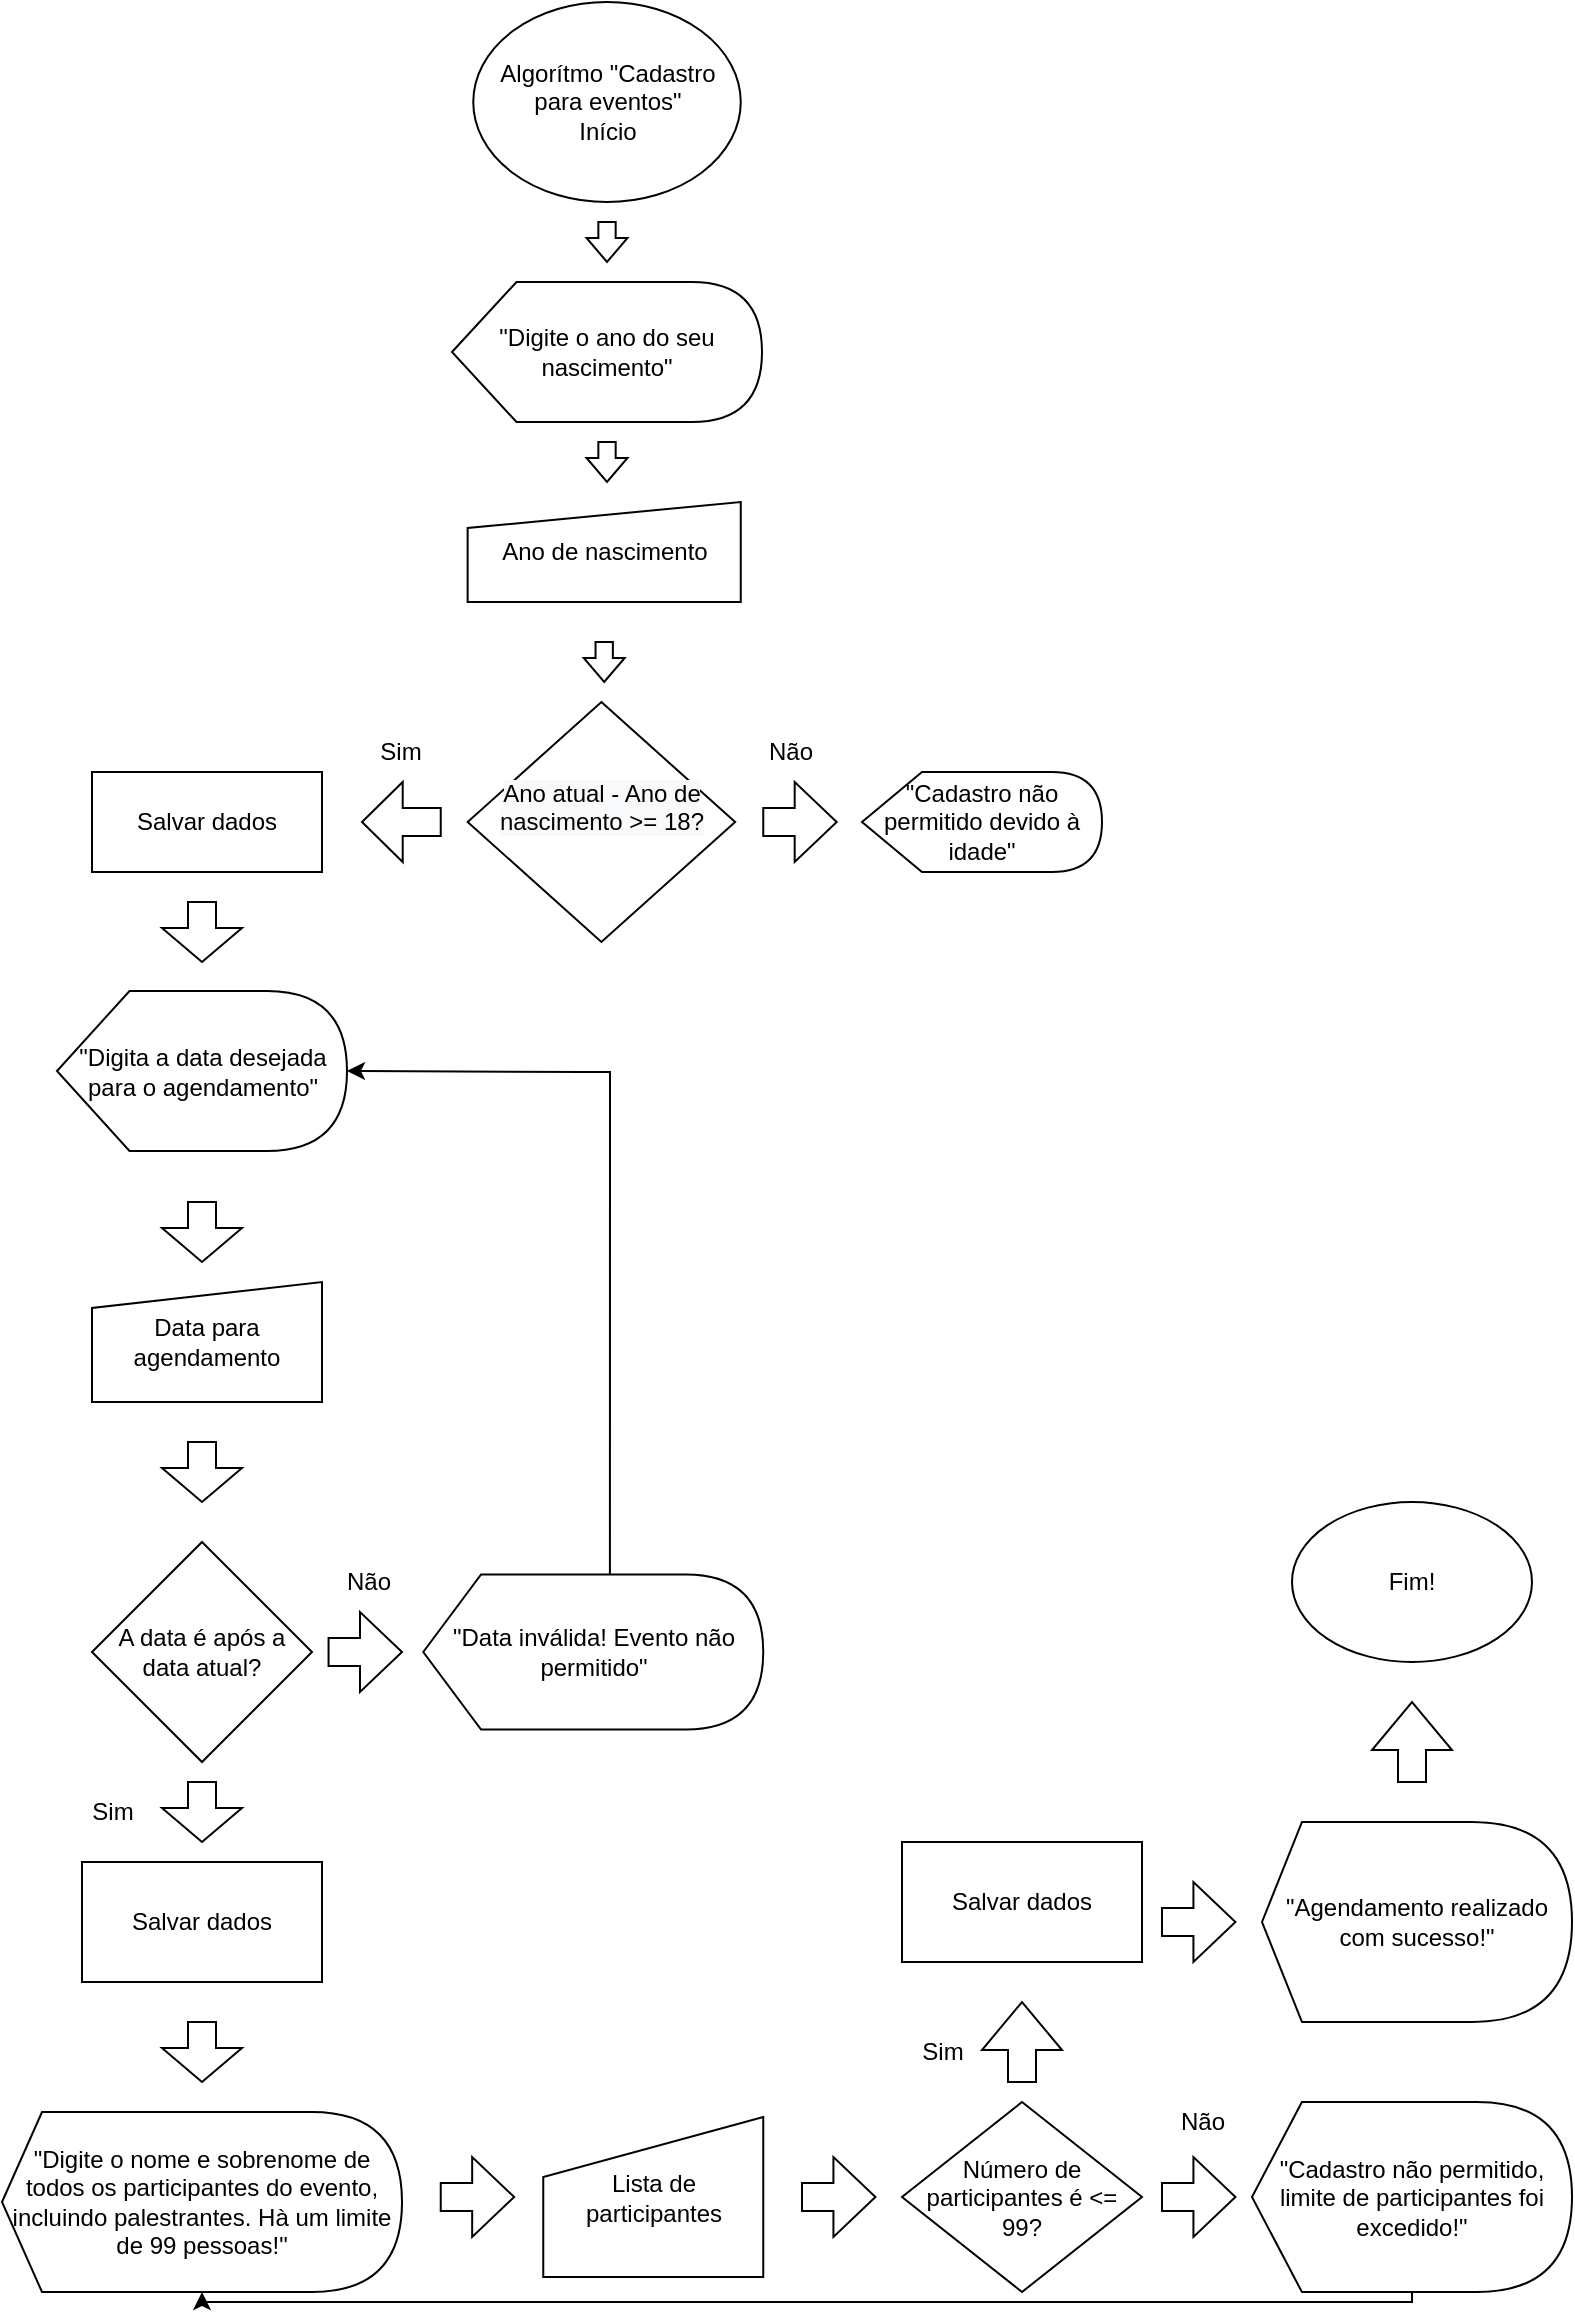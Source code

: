 <mxfile version="19.0.3" type="device"><diagram id="1z86gb_-LCKWiNH7kVMA" name="Página-1"><mxGraphModel dx="868" dy="545" grid="1" gridSize="10" guides="1" tooltips="1" connect="1" arrows="1" fold="1" page="1" pageScale="1" pageWidth="827" pageHeight="1169" math="0" shadow="0"><root><mxCell id="0"/><mxCell id="1" parent="0"/><mxCell id="5g60vay3fehI1ZVgD2yH-1" value="Algorítmo &quot;Cadastro para eventos&quot;&lt;br&gt;Início" style="ellipse;whiteSpace=wrap;html=1;" parent="1" vertex="1"><mxGeometry x="255.63" y="10" width="133.75" height="100" as="geometry"/></mxCell><mxCell id="5g60vay3fehI1ZVgD2yH-2" value="&quot;Digite o ano do seu nascimento&quot;" style="shape=display;whiteSpace=wrap;html=1;size=0.208;" parent="1" vertex="1"><mxGeometry x="245" y="150" width="155" height="70" as="geometry"/></mxCell><mxCell id="5g60vay3fehI1ZVgD2yH-4" value="&#10;&lt;span style=&quot;color: rgb(0, 0, 0); font-family: Helvetica; font-size: 12px; font-style: normal; font-variant-ligatures: normal; font-variant-caps: normal; font-weight: 400; letter-spacing: normal; orphans: 2; text-align: center; text-indent: 0px; text-transform: none; widows: 2; word-spacing: 0px; -webkit-text-stroke-width: 0px; background-color: rgb(248, 249, 250); text-decoration-thickness: initial; text-decoration-style: initial; text-decoration-color: initial; float: none; display: inline !important;&quot;&gt;Ano atual - Ano de nascimento &amp;gt;= 18?&lt;/span&gt;&#10;&#10;" style="rhombus;whiteSpace=wrap;html=1;" parent="1" vertex="1"><mxGeometry x="252.82" y="360" width="133.75" height="120" as="geometry"/></mxCell><mxCell id="5g60vay3fehI1ZVgD2yH-7" value="&quot;Cadastro não permitido devido à idade&quot;" style="shape=display;whiteSpace=wrap;html=1;" parent="1" vertex="1"><mxGeometry x="450" y="395" width="120" height="50" as="geometry"/></mxCell><mxCell id="vQWnan57TL11wCEPsFWg-5" value="Salvar dados" style="rounded=0;whiteSpace=wrap;html=1;" vertex="1" parent="1"><mxGeometry x="65" y="395" width="115" height="50" as="geometry"/></mxCell><mxCell id="vQWnan57TL11wCEPsFWg-7" value="Ano de nascimento" style="shape=manualInput;whiteSpace=wrap;html=1;size=13;" vertex="1" parent="1"><mxGeometry x="252.82" y="260" width="136.56" height="50" as="geometry"/></mxCell><mxCell id="vQWnan57TL11wCEPsFWg-8" value="&quot;Digita a data desejada para o agendamento&quot;" style="shape=display;whiteSpace=wrap;html=1;" vertex="1" parent="1"><mxGeometry x="47.5" y="504.5" width="145" height="80" as="geometry"/></mxCell><mxCell id="vQWnan57TL11wCEPsFWg-9" value="Data para agendamento" style="shape=manualInput;whiteSpace=wrap;html=1;size=13;" vertex="1" parent="1"><mxGeometry x="65" y="650" width="115" height="60" as="geometry"/></mxCell><mxCell id="vQWnan57TL11wCEPsFWg-10" value="A data é após a data atual?" style="rhombus;whiteSpace=wrap;html=1;" vertex="1" parent="1"><mxGeometry x="65" y="780" width="110" height="110" as="geometry"/></mxCell><mxCell id="vQWnan57TL11wCEPsFWg-11" value="&quot;Data inválida! Evento não permitido&quot;" style="shape=display;whiteSpace=wrap;html=1;size=0.17;" vertex="1" parent="1"><mxGeometry x="230.63" y="796.25" width="170" height="77.5" as="geometry"/></mxCell><mxCell id="vQWnan57TL11wCEPsFWg-12" value="Salvar dados" style="rounded=0;whiteSpace=wrap;html=1;" vertex="1" parent="1"><mxGeometry x="60" y="940" width="120" height="60" as="geometry"/></mxCell><mxCell id="vQWnan57TL11wCEPsFWg-13" value="&quot;Digite o nome e sobrenome de todos os participantes do evento, incluindo palestrantes. Hà um limite de 99 pessoas!&quot;" style="shape=display;whiteSpace=wrap;html=1;size=0.1;" vertex="1" parent="1"><mxGeometry x="20" y="1065" width="200" height="90" as="geometry"/></mxCell><mxCell id="vQWnan57TL11wCEPsFWg-14" value="Lista de participantes" style="shape=manualInput;whiteSpace=wrap;html=1;" vertex="1" parent="1"><mxGeometry x="290.63" y="1067.5" width="110" height="80" as="geometry"/></mxCell><mxCell id="vQWnan57TL11wCEPsFWg-16" value="Número de participantes é &amp;lt;= 99?" style="rhombus;whiteSpace=wrap;html=1;" vertex="1" parent="1"><mxGeometry x="470" y="1060" width="120" height="95" as="geometry"/></mxCell><mxCell id="vQWnan57TL11wCEPsFWg-17" value="&quot;Cadastro não permitido, limite de participantes foi excedido!&quot;" style="shape=display;whiteSpace=wrap;html=1;size=0.156;" vertex="1" parent="1"><mxGeometry x="645" y="1060" width="160" height="95" as="geometry"/></mxCell><mxCell id="vQWnan57TL11wCEPsFWg-19" value="Salvar dados" style="rounded=0;whiteSpace=wrap;html=1;" vertex="1" parent="1"><mxGeometry x="470" y="930" width="120" height="60" as="geometry"/></mxCell><mxCell id="vQWnan57TL11wCEPsFWg-20" value="&quot;Agendamento realizado com sucesso!&quot;" style="shape=display;whiteSpace=wrap;html=1;size=0.129;" vertex="1" parent="1"><mxGeometry x="650" y="920" width="155" height="100" as="geometry"/></mxCell><mxCell id="vQWnan57TL11wCEPsFWg-23" value="" style="shape=singleArrow;direction=south;whiteSpace=wrap;html=1;arrowWidth=0.423;arrowSize=0.6;" vertex="1" parent="1"><mxGeometry x="312.27" y="120" width="20.47" height="20" as="geometry"/></mxCell><mxCell id="vQWnan57TL11wCEPsFWg-24" value="" style="shape=singleArrow;direction=south;whiteSpace=wrap;html=1;arrowWidth=0.423;arrowSize=0.6;" vertex="1" parent="1"><mxGeometry x="312.27" y="230" width="20.47" height="20" as="geometry"/></mxCell><mxCell id="vQWnan57TL11wCEPsFWg-25" value="" style="shape=singleArrow;direction=south;whiteSpace=wrap;html=1;arrowWidth=0.423;arrowSize=0.6;" vertex="1" parent="1"><mxGeometry x="310.87" y="330" width="20.47" height="20" as="geometry"/></mxCell><mxCell id="vQWnan57TL11wCEPsFWg-26" value="" style="shape=singleArrow;whiteSpace=wrap;html=1;arrowWidth=0.35;arrowSize=0.572;" vertex="1" parent="1"><mxGeometry x="400.63" y="400" width="36.72" height="40" as="geometry"/></mxCell><mxCell id="vQWnan57TL11wCEPsFWg-28" value="" style="shape=singleArrow;direction=west;whiteSpace=wrap;html=1;arrowWidth=0.35;arrowSize=0.517;" vertex="1" parent="1"><mxGeometry x="200" y="400" width="39.37" height="40" as="geometry"/></mxCell><mxCell id="vQWnan57TL11wCEPsFWg-29" value="Não" style="text;html=1;align=center;verticalAlign=middle;resizable=0;points=[];autosize=1;strokeColor=none;fillColor=none;" vertex="1" parent="1"><mxGeometry x="394" y="375" width="40" height="20" as="geometry"/></mxCell><mxCell id="vQWnan57TL11wCEPsFWg-30" value="Sim" style="text;html=1;align=center;verticalAlign=middle;resizable=0;points=[];autosize=1;strokeColor=none;fillColor=none;" vertex="1" parent="1"><mxGeometry x="199.37" y="375" width="40" height="20" as="geometry"/></mxCell><mxCell id="vQWnan57TL11wCEPsFWg-31" value="" style="shape=singleArrow;direction=south;whiteSpace=wrap;html=1;arrowWidth=0.35;arrowSize=0.567;" vertex="1" parent="1"><mxGeometry x="100" y="460" width="40" height="30" as="geometry"/></mxCell><mxCell id="vQWnan57TL11wCEPsFWg-32" value="" style="shape=singleArrow;direction=south;whiteSpace=wrap;html=1;arrowWidth=0.35;arrowSize=0.567;" vertex="1" parent="1"><mxGeometry x="100" y="610" width="40" height="30" as="geometry"/></mxCell><mxCell id="vQWnan57TL11wCEPsFWg-33" value="" style="shape=singleArrow;direction=south;whiteSpace=wrap;html=1;arrowWidth=0.35;arrowSize=0.567;" vertex="1" parent="1"><mxGeometry x="100" y="730" width="40" height="30" as="geometry"/></mxCell><mxCell id="vQWnan57TL11wCEPsFWg-35" value="" style="shape=singleArrow;whiteSpace=wrap;html=1;arrowWidth=0.35;arrowSize=0.572;" vertex="1" parent="1"><mxGeometry x="183.28" y="815" width="36.72" height="40" as="geometry"/></mxCell><mxCell id="vQWnan57TL11wCEPsFWg-36" value="" style="shape=singleArrow;direction=south;whiteSpace=wrap;html=1;arrowWidth=0.35;arrowSize=0.567;" vertex="1" parent="1"><mxGeometry x="100" y="900" width="40" height="30" as="geometry"/></mxCell><mxCell id="vQWnan57TL11wCEPsFWg-37" value="Não" style="text;html=1;align=center;verticalAlign=middle;resizable=0;points=[];autosize=1;strokeColor=none;fillColor=none;" vertex="1" parent="1"><mxGeometry x="183.28" y="790" width="40" height="20" as="geometry"/></mxCell><mxCell id="vQWnan57TL11wCEPsFWg-38" value="Sim" style="text;html=1;align=center;verticalAlign=middle;resizable=0;points=[];autosize=1;strokeColor=none;fillColor=none;" vertex="1" parent="1"><mxGeometry x="55" y="905" width="40" height="20" as="geometry"/></mxCell><mxCell id="vQWnan57TL11wCEPsFWg-39" value="" style="shape=singleArrow;direction=south;whiteSpace=wrap;html=1;arrowWidth=0.35;arrowSize=0.567;" vertex="1" parent="1"><mxGeometry x="100" y="1020" width="40" height="30" as="geometry"/></mxCell><mxCell id="vQWnan57TL11wCEPsFWg-40" value="" style="shape=singleArrow;whiteSpace=wrap;html=1;arrowWidth=0.35;arrowSize=0.572;" vertex="1" parent="1"><mxGeometry x="239.37" y="1087.5" width="36.72" height="40" as="geometry"/></mxCell><mxCell id="vQWnan57TL11wCEPsFWg-41" value="" style="shape=singleArrow;whiteSpace=wrap;html=1;arrowWidth=0.35;arrowSize=0.572;" vertex="1" parent="1"><mxGeometry x="420" y="1087.5" width="36.72" height="40" as="geometry"/></mxCell><mxCell id="vQWnan57TL11wCEPsFWg-42" value="" style="shape=singleArrow;whiteSpace=wrap;html=1;arrowWidth=0.35;arrowSize=0.572;" vertex="1" parent="1"><mxGeometry x="600" y="1087.5" width="36.72" height="40" as="geometry"/></mxCell><mxCell id="vQWnan57TL11wCEPsFWg-43" value="" style="shape=singleArrow;direction=north;whiteSpace=wrap;html=1;arrowWidth=0.35;arrowSize=0.6;" vertex="1" parent="1"><mxGeometry x="510" y="1010" width="40" height="40" as="geometry"/></mxCell><mxCell id="vQWnan57TL11wCEPsFWg-44" value="" style="shape=singleArrow;whiteSpace=wrap;html=1;arrowWidth=0.35;arrowSize=0.572;" vertex="1" parent="1"><mxGeometry x="600" y="950" width="36.72" height="40" as="geometry"/></mxCell><mxCell id="vQWnan57TL11wCEPsFWg-45" value="Não" style="text;html=1;align=center;verticalAlign=middle;resizable=0;points=[];autosize=1;strokeColor=none;fillColor=none;" vertex="1" parent="1"><mxGeometry x="600" y="1060" width="40" height="20" as="geometry"/></mxCell><mxCell id="vQWnan57TL11wCEPsFWg-46" value="Sim" style="text;html=1;align=center;verticalAlign=middle;resizable=0;points=[];autosize=1;strokeColor=none;fillColor=none;" vertex="1" parent="1"><mxGeometry x="470" y="1025" width="40" height="20" as="geometry"/></mxCell><mxCell id="vQWnan57TL11wCEPsFWg-47" value="Fim!" style="ellipse;whiteSpace=wrap;html=1;" vertex="1" parent="1"><mxGeometry x="665" y="760" width="120" height="80" as="geometry"/></mxCell><mxCell id="vQWnan57TL11wCEPsFWg-48" value="" style="shape=singleArrow;direction=north;whiteSpace=wrap;html=1;arrowWidth=0.35;arrowSize=0.6;" vertex="1" parent="1"><mxGeometry x="705" y="860" width="40" height="40" as="geometry"/></mxCell><mxCell id="vQWnan57TL11wCEPsFWg-49" value="" style="edgeStyle=segmentEdgeStyle;endArrow=classic;html=1;rounded=0;entryX=1;entryY=0.5;entryDx=0;entryDy=0;entryPerimeter=0;exitX=0.549;exitY=-0.003;exitDx=0;exitDy=0;exitPerimeter=0;" edge="1" parent="1" source="vQWnan57TL11wCEPsFWg-11" target="vQWnan57TL11wCEPsFWg-8"><mxGeometry width="50" height="50" relative="1" as="geometry"><mxPoint x="312.73" y="780" as="sourcePoint"/><mxPoint x="202.73" y="540" as="targetPoint"/><Array as="points"><mxPoint x="324" y="545"/><mxPoint x="311" y="545"/></Array></mxGeometry></mxCell><mxCell id="vQWnan57TL11wCEPsFWg-50" value="" style="edgeStyle=segmentEdgeStyle;endArrow=classic;html=1;rounded=0;" edge="1" parent="1" source="vQWnan57TL11wCEPsFWg-17" target="vQWnan57TL11wCEPsFWg-13"><mxGeometry width="50" height="50" relative="1" as="geometry"><mxPoint x="670" y="1160" as="sourcePoint"/><mxPoint x="200" y="1160" as="targetPoint"/><Array as="points"><mxPoint x="725" y="1160"/><mxPoint x="120" y="1160"/></Array></mxGeometry></mxCell></root></mxGraphModel></diagram></mxfile>